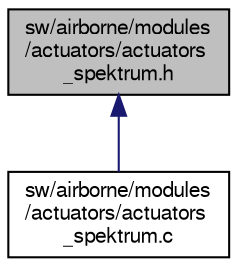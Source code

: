 digraph "sw/airborne/modules/actuators/actuators_spektrum.h"
{
  edge [fontname="FreeSans",fontsize="10",labelfontname="FreeSans",labelfontsize="10"];
  node [fontname="FreeSans",fontsize="10",shape=record];
  Node1 [label="sw/airborne/modules\l/actuators/actuators\l_spektrum.h",height=0.2,width=0.4,color="black", fillcolor="grey75", style="filled", fontcolor="black"];
  Node1 -> Node2 [dir="back",color="midnightblue",fontsize="10",style="solid",fontname="FreeSans"];
  Node2 [label="sw/airborne/modules\l/actuators/actuators\l_spektrum.c",height=0.2,width=0.4,color="black", fillcolor="white", style="filled",URL="$actuators__spektrum_8c.html",tooltip="Spektrum actuator driver, which can output as 7 spektrum channels at ~11ms. "];
}

